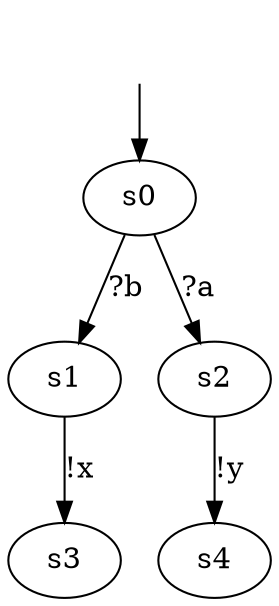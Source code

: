 digraph Angluin_Mealy {
s0 [label=s0];
s1 [label=s1];
s2 [label=s2];
s3 [label=s3];
s4 [label=s4];
s0 -> s2  [label="?a"];
s0 -> s1  [label="?b"];
s1 -> s3  [label="!x"];
s2 -> s4  [label="!y"];
__start0 [label="", shape=none];
__start0 -> s0  [label=""];
}
